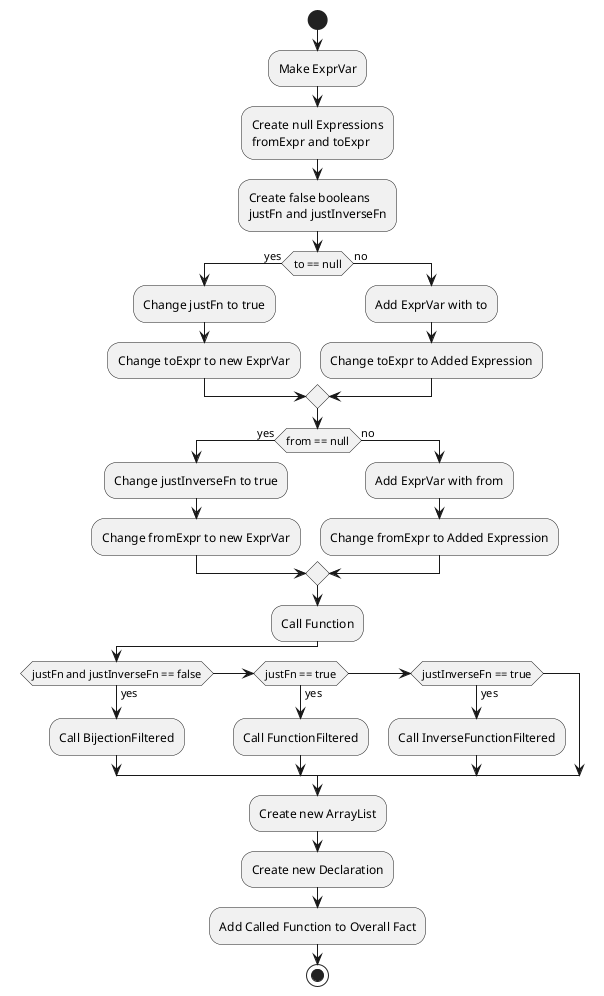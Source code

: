 @startuml
start
:Make ExprVar;
:Create null Expressions
fromExpr and toExpr;
:Create false booleans
justFn and justInverseFn;
if (to == null) then (yes)
:Change justFn to true;
:Change toExpr to new ExprVar;
else (no)
:Add ExprVar with to;
:Change toExpr to Added Expression;
endif
if(from == null) then (yes)
:Change justInverseFn to true;
:Change fromExpr to new ExprVar;
else(no)
:Add ExprVar with from;
:Change fromExpr to Added Expression;
endif
:Call Function;
if (justFn and justInverseFn == false) then (yes)
:Call BijectionFiltered;
elseif(justFn == true) then (yes)
:Call FunctionFiltered;
elseif(justInverseFn == true) then (yes)
:Call InverseFunctionFiltered;
endif
:Create new ArrayList;
:Create new Declaration;
:Add Called Function to Overall Fact;

stop
@enduml